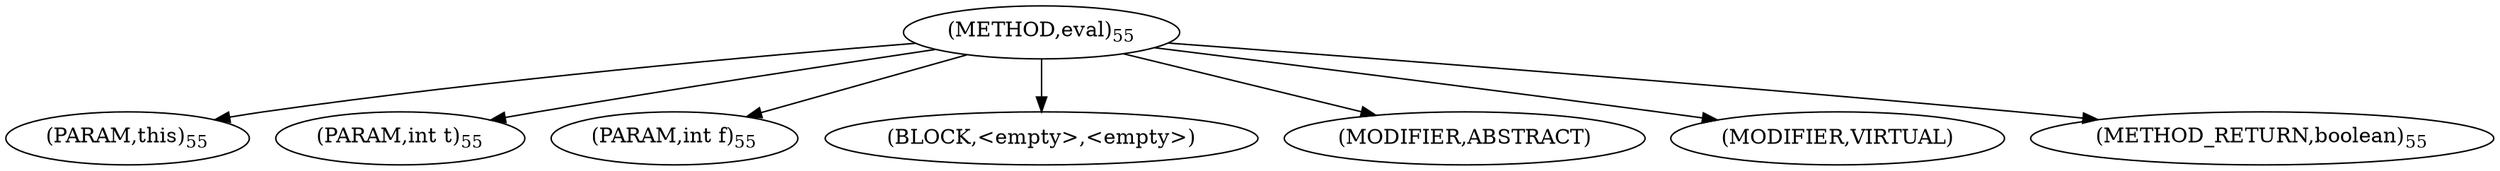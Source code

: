 digraph "eval" {  
"62" [label = <(METHOD,eval)<SUB>55</SUB>> ]
"63" [label = <(PARAM,this)<SUB>55</SUB>> ]
"64" [label = <(PARAM,int t)<SUB>55</SUB>> ]
"65" [label = <(PARAM,int f)<SUB>55</SUB>> ]
"66" [label = <(BLOCK,&lt;empty&gt;,&lt;empty&gt;)> ]
"67" [label = <(MODIFIER,ABSTRACT)> ]
"68" [label = <(MODIFIER,VIRTUAL)> ]
"69" [label = <(METHOD_RETURN,boolean)<SUB>55</SUB>> ]
  "62" -> "63" 
  "62" -> "64" 
  "62" -> "65" 
  "62" -> "66" 
  "62" -> "67" 
  "62" -> "68" 
  "62" -> "69" 
}
